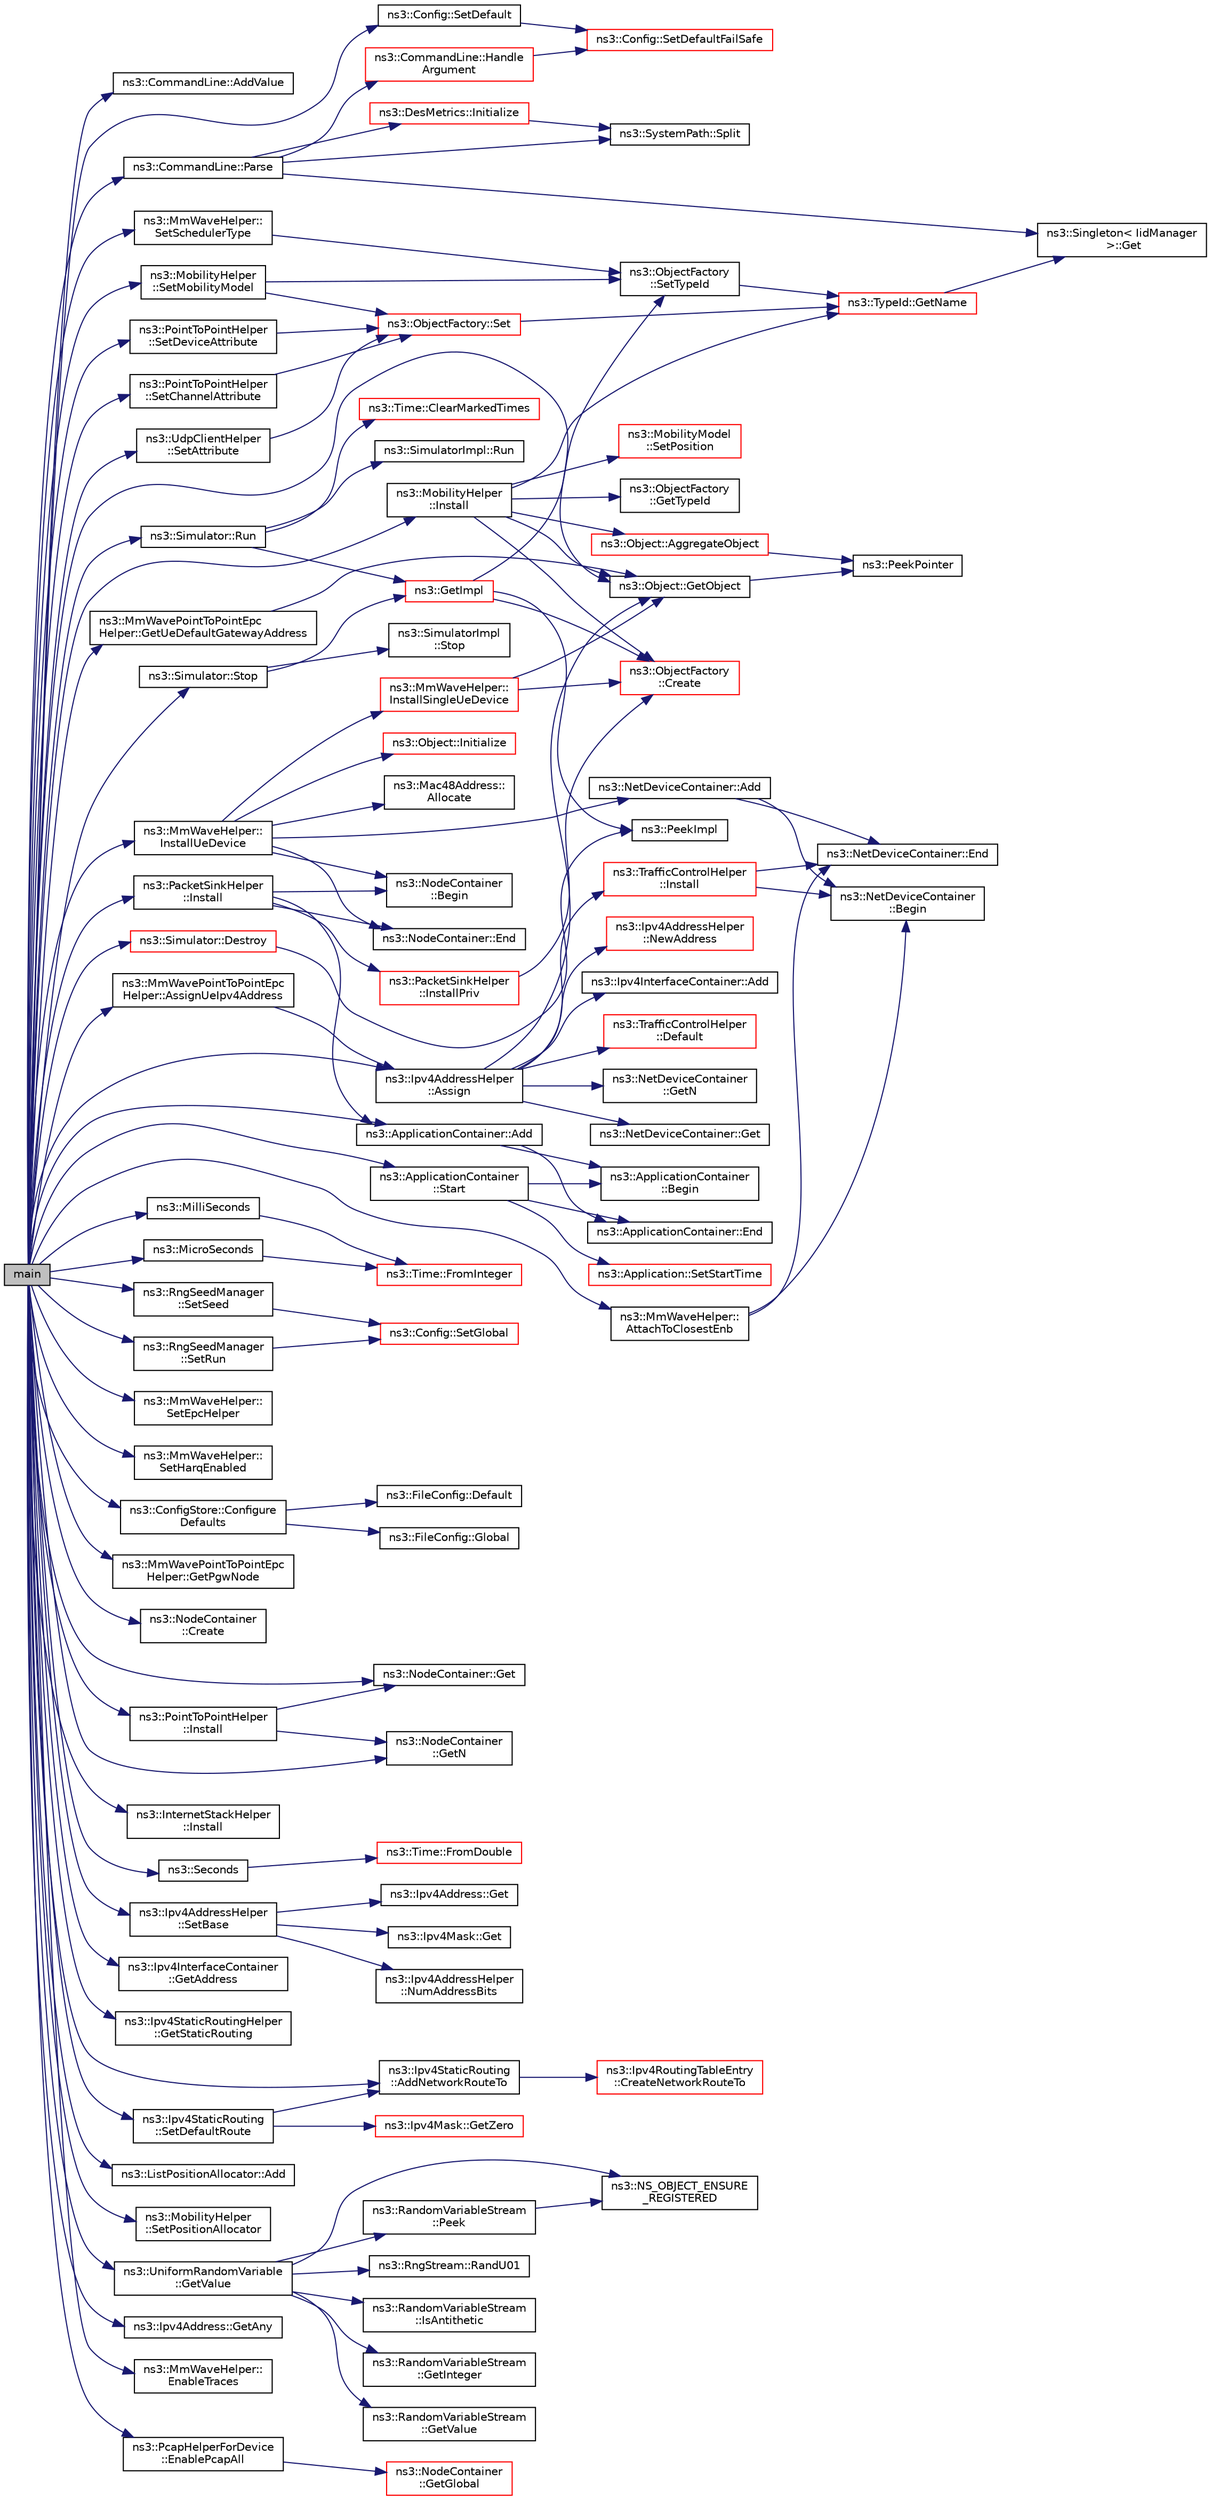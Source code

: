 digraph "main"
{
  edge [fontname="Helvetica",fontsize="10",labelfontname="Helvetica",labelfontsize="10"];
  node [fontname="Helvetica",fontsize="10",shape=record];
  rankdir="LR";
  Node1 [label="main",height=0.2,width=0.4,color="black", fillcolor="grey75", style="filled", fontcolor="black"];
  Node1 -> Node2 [color="midnightblue",fontsize="10",style="solid"];
  Node2 [label="ns3::CommandLine::AddValue",height=0.2,width=0.4,color="black", fillcolor="white", style="filled",URL="$dc/d87/classns3_1_1CommandLine.html#addcfb546c7ad4c8bd0965654d55beb8e"];
  Node1 -> Node3 [color="midnightblue",fontsize="10",style="solid"];
  Node3 [label="ns3::CommandLine::Parse",height=0.2,width=0.4,color="black", fillcolor="white", style="filled",URL="$dc/d87/classns3_1_1CommandLine.html#a5c10b85b3207e5ecb48d907966923156"];
  Node3 -> Node4 [color="midnightblue",fontsize="10",style="solid"];
  Node4 [label="ns3::SystemPath::Split",height=0.2,width=0.4,color="black", fillcolor="white", style="filled",URL="$d0/dde/group__systempath.html#ga523072e05da63b63113d1bea840edf1a"];
  Node3 -> Node5 [color="midnightblue",fontsize="10",style="solid"];
  Node5 [label="ns3::CommandLine::Handle\lArgument",height=0.2,width=0.4,color="red", fillcolor="white", style="filled",URL="$dc/d87/classns3_1_1CommandLine.html#a527b83304a3c713f3e84711a8a2185a7"];
  Node5 -> Node6 [color="midnightblue",fontsize="10",style="solid"];
  Node6 [label="ns3::Config::SetDefaultFailSafe",height=0.2,width=0.4,color="red", fillcolor="white", style="filled",URL="$d1/d44/group__config.html#ga54361b707f31481b11d19f03495cb045"];
  Node3 -> Node7 [color="midnightblue",fontsize="10",style="solid"];
  Node7 [label="ns3::Singleton\< IidManager\l \>::Get",height=0.2,width=0.4,color="black", fillcolor="white", style="filled",URL="$d8/d77/classns3_1_1Singleton.html#a80a2cd3c25a27ea72add7a9f7a141ffa"];
  Node3 -> Node8 [color="midnightblue",fontsize="10",style="solid"];
  Node8 [label="ns3::DesMetrics::Initialize",height=0.2,width=0.4,color="red", fillcolor="white", style="filled",URL="$d5/d69/classns3_1_1DesMetrics.html#a63bf3891d9fd2cf8c76b375b3db67756"];
  Node8 -> Node4 [color="midnightblue",fontsize="10",style="solid"];
  Node1 -> Node9 [color="midnightblue",fontsize="10",style="solid"];
  Node9 [label="ns3::Config::SetDefault",height=0.2,width=0.4,color="black", fillcolor="white", style="filled",URL="$d1/d44/group__config.html#ga2e7882df849d8ba4aaad31c934c40c06"];
  Node9 -> Node6 [color="midnightblue",fontsize="10",style="solid"];
  Node1 -> Node10 [color="midnightblue",fontsize="10",style="solid"];
  Node10 [label="ns3::MilliSeconds",height=0.2,width=0.4,color="black", fillcolor="white", style="filled",URL="$d1/dec/group__timecivil.html#gaf26127cf4571146b83a92ee18679c7a9"];
  Node10 -> Node11 [color="midnightblue",fontsize="10",style="solid"];
  Node11 [label="ns3::Time::FromInteger",height=0.2,width=0.4,color="red", fillcolor="white", style="filled",URL="$dc/d04/classns3_1_1Time.html#a3e742c67b2764e75ff95f9b754d43fe9"];
  Node1 -> Node12 [color="midnightblue",fontsize="10",style="solid"];
  Node12 [label="ns3::MicroSeconds",height=0.2,width=0.4,color="black", fillcolor="white", style="filled",URL="$d1/dec/group__timecivil.html#ga17465a639c8d1464e76538afdd78a9f0"];
  Node12 -> Node11 [color="midnightblue",fontsize="10",style="solid"];
  Node1 -> Node13 [color="midnightblue",fontsize="10",style="solid"];
  Node13 [label="ns3::RngSeedManager\l::SetSeed",height=0.2,width=0.4,color="black", fillcolor="white", style="filled",URL="$d2/d74/classns3_1_1RngSeedManager.html#ab2a95901871c7b47a3dcf0f70adc58f4",tooltip="Set the seed. "];
  Node13 -> Node14 [color="midnightblue",fontsize="10",style="solid"];
  Node14 [label="ns3::Config::SetGlobal",height=0.2,width=0.4,color="red", fillcolor="white", style="filled",URL="$d1/d44/group__config.html#ga0e12663a7bd119b65d0a219a578f2a3c"];
  Node1 -> Node15 [color="midnightblue",fontsize="10",style="solid"];
  Node15 [label="ns3::RngSeedManager\l::SetRun",height=0.2,width=0.4,color="black", fillcolor="white", style="filled",URL="$d2/d74/classns3_1_1RngSeedManager.html#a14c9a839f8141b0e9ec2af0e96d68263",tooltip="Set the run number of simulation. "];
  Node15 -> Node14 [color="midnightblue",fontsize="10",style="solid"];
  Node1 -> Node16 [color="midnightblue",fontsize="10",style="solid"];
  Node16 [label="ns3::MmWaveHelper::\lSetSchedulerType",height=0.2,width=0.4,color="black", fillcolor="white", style="filled",URL="$dd/d6b/classns3_1_1MmWaveHelper.html#ae38f5e96d749ab63dda7746f43dfbe84"];
  Node16 -> Node17 [color="midnightblue",fontsize="10",style="solid"];
  Node17 [label="ns3::ObjectFactory\l::SetTypeId",height=0.2,width=0.4,color="black", fillcolor="white", style="filled",URL="$d5/d0d/classns3_1_1ObjectFactory.html#a77dcd099064038a1eb7a6b8251229ec3"];
  Node17 -> Node18 [color="midnightblue",fontsize="10",style="solid"];
  Node18 [label="ns3::TypeId::GetName",height=0.2,width=0.4,color="red", fillcolor="white", style="filled",URL="$d6/d11/classns3_1_1TypeId.html#aa3c41c79ae428b3cb396a9c6bb3ef314"];
  Node18 -> Node7 [color="midnightblue",fontsize="10",style="solid"];
  Node1 -> Node19 [color="midnightblue",fontsize="10",style="solid"];
  Node19 [label="ns3::MmWaveHelper::\lSetEpcHelper",height=0.2,width=0.4,color="black", fillcolor="white", style="filled",URL="$dd/d6b/classns3_1_1MmWaveHelper.html#a54fc98a649a710153b479d0878558733"];
  Node1 -> Node20 [color="midnightblue",fontsize="10",style="solid"];
  Node20 [label="ns3::MmWaveHelper::\lSetHarqEnabled",height=0.2,width=0.4,color="black", fillcolor="white", style="filled",URL="$dd/d6b/classns3_1_1MmWaveHelper.html#af211a02952ab5f4eabe0219cf53e7e1c"];
  Node1 -> Node21 [color="midnightblue",fontsize="10",style="solid"];
  Node21 [label="ns3::ConfigStore::Configure\lDefaults",height=0.2,width=0.4,color="black", fillcolor="white", style="filled",URL="$da/d51/classns3_1_1ConfigStore.html#a0a6137574d7c847c3823af8b9d1bb886"];
  Node21 -> Node22 [color="midnightblue",fontsize="10",style="solid"];
  Node22 [label="ns3::FileConfig::Default",height=0.2,width=0.4,color="black", fillcolor="white", style="filled",URL="$d7/de3/classns3_1_1FileConfig.html#ae941d782f2460fc3ac7d7f49c34d0297"];
  Node21 -> Node23 [color="midnightblue",fontsize="10",style="solid"];
  Node23 [label="ns3::FileConfig::Global",height=0.2,width=0.4,color="black", fillcolor="white", style="filled",URL="$d7/de3/classns3_1_1FileConfig.html#a71bddfbf5768f102190f98c45c320019"];
  Node1 -> Node24 [color="midnightblue",fontsize="10",style="solid"];
  Node24 [label="ns3::MmWavePointToPointEpc\lHelper::GetPgwNode",height=0.2,width=0.4,color="black", fillcolor="white", style="filled",URL="$db/dca/classns3_1_1MmWavePointToPointEpcHelper.html#a586f072ee5b09376531ba605b3fed05f"];
  Node1 -> Node25 [color="midnightblue",fontsize="10",style="solid"];
  Node25 [label="ns3::NodeContainer\l::Create",height=0.2,width=0.4,color="black", fillcolor="white", style="filled",URL="$df/d97/classns3_1_1NodeContainer.html#a787f059e2813e8b951cc6914d11dfe69",tooltip="Create n nodes and append pointers to them to the end of this NodeContainer. "];
  Node1 -> Node26 [color="midnightblue",fontsize="10",style="solid"];
  Node26 [label="ns3::NodeContainer::Get",height=0.2,width=0.4,color="black", fillcolor="white", style="filled",URL="$df/d97/classns3_1_1NodeContainer.html#a9ed96e2ecc22e0f5a3d4842eb9bf90bf",tooltip="Get the Ptr<Node> stored in this container at a given index. "];
  Node1 -> Node27 [color="midnightblue",fontsize="10",style="solid"];
  Node27 [label="ns3::InternetStackHelper\l::Install",height=0.2,width=0.4,color="black", fillcolor="white", style="filled",URL="$da/d33/classns3_1_1InternetStackHelper.html#a6645b412f31283d2d9bc3d8a95cebbc0"];
  Node1 -> Node28 [color="midnightblue",fontsize="10",style="solid"];
  Node28 [label="ns3::PointToPointHelper\l::SetDeviceAttribute",height=0.2,width=0.4,color="black", fillcolor="white", style="filled",URL="$d5/d0d/classns3_1_1PointToPointHelper.html#a4577f5ab8c387e5528af2e0fbab1152e"];
  Node28 -> Node29 [color="midnightblue",fontsize="10",style="solid"];
  Node29 [label="ns3::ObjectFactory::Set",height=0.2,width=0.4,color="red", fillcolor="white", style="filled",URL="$d5/d0d/classns3_1_1ObjectFactory.html#aef5c0d5019c96bdf01cefd1ff83f4a68"];
  Node29 -> Node18 [color="midnightblue",fontsize="10",style="solid"];
  Node1 -> Node30 [color="midnightblue",fontsize="10",style="solid"];
  Node30 [label="ns3::PointToPointHelper\l::SetChannelAttribute",height=0.2,width=0.4,color="black", fillcolor="white", style="filled",URL="$d5/d0d/classns3_1_1PointToPointHelper.html#a6b5317fd17fb61e5a53f8d66a90b63b9"];
  Node30 -> Node29 [color="midnightblue",fontsize="10",style="solid"];
  Node1 -> Node31 [color="midnightblue",fontsize="10",style="solid"];
  Node31 [label="ns3::Seconds",height=0.2,width=0.4,color="black", fillcolor="white", style="filled",URL="$d1/dec/group__timecivil.html#ga33c34b816f8ff6628e33d5c8e9713b9e"];
  Node31 -> Node32 [color="midnightblue",fontsize="10",style="solid"];
  Node32 [label="ns3::Time::FromDouble",height=0.2,width=0.4,color="red", fillcolor="white", style="filled",URL="$dc/d04/classns3_1_1Time.html#a60e845f4a74e62495b86356afe604cb4"];
  Node1 -> Node33 [color="midnightblue",fontsize="10",style="solid"];
  Node33 [label="ns3::PointToPointHelper\l::Install",height=0.2,width=0.4,color="black", fillcolor="white", style="filled",URL="$d5/d0d/classns3_1_1PointToPointHelper.html#ab9162fea3e88722666fed1106df1f9ec"];
  Node33 -> Node34 [color="midnightblue",fontsize="10",style="solid"];
  Node34 [label="ns3::NodeContainer\l::GetN",height=0.2,width=0.4,color="black", fillcolor="white", style="filled",URL="$df/d97/classns3_1_1NodeContainer.html#aed647ac56d0407a7706aba02eb44b951",tooltip="Get the number of Ptr<Node> stored in this container. "];
  Node33 -> Node26 [color="midnightblue",fontsize="10",style="solid"];
  Node1 -> Node35 [color="midnightblue",fontsize="10",style="solid"];
  Node35 [label="ns3::Ipv4AddressHelper\l::SetBase",height=0.2,width=0.4,color="black", fillcolor="white", style="filled",URL="$d2/dae/classns3_1_1Ipv4AddressHelper.html#acf7b16dd25bac67e00f5e25f90a9a035",tooltip="Set the base network number, network mask and base address. "];
  Node35 -> Node36 [color="midnightblue",fontsize="10",style="solid"];
  Node36 [label="ns3::Ipv4Address::Get",height=0.2,width=0.4,color="black", fillcolor="white", style="filled",URL="$de/d55/classns3_1_1Ipv4Address.html#ae65810a69898982e927b83660d3bc4d8"];
  Node35 -> Node37 [color="midnightblue",fontsize="10",style="solid"];
  Node37 [label="ns3::Ipv4Mask::Get",height=0.2,width=0.4,color="black", fillcolor="white", style="filled",URL="$d5/df8/classns3_1_1Ipv4Mask.html#ac557d10d9807bbc022ed64e2b929b2db"];
  Node35 -> Node38 [color="midnightblue",fontsize="10",style="solid"];
  Node38 [label="ns3::Ipv4AddressHelper\l::NumAddressBits",height=0.2,width=0.4,color="black", fillcolor="white", style="filled",URL="$d2/dae/classns3_1_1Ipv4AddressHelper.html#a6da9d5543922d9b6c9bfe38934d5dfc4",tooltip="Returns the number of address bits (hostpart) for a given netmask. "];
  Node1 -> Node39 [color="midnightblue",fontsize="10",style="solid"];
  Node39 [label="ns3::Ipv4AddressHelper\l::Assign",height=0.2,width=0.4,color="black", fillcolor="white", style="filled",URL="$d2/dae/classns3_1_1Ipv4AddressHelper.html#af8e7f4a1a7e74c00014a1eac445a27af",tooltip="Assign IP addresses to the net devices specified in the container based on the current network prefix..."];
  Node39 -> Node40 [color="midnightblue",fontsize="10",style="solid"];
  Node40 [label="ns3::NetDeviceContainer\l::GetN",height=0.2,width=0.4,color="black", fillcolor="white", style="filled",URL="$d9/d94/classns3_1_1NetDeviceContainer.html#a74cafc212479bc38976bebd118e856b9",tooltip="Get the number of Ptr<NetDevice> stored in this container. "];
  Node39 -> Node41 [color="midnightblue",fontsize="10",style="solid"];
  Node41 [label="ns3::NetDeviceContainer::Get",height=0.2,width=0.4,color="black", fillcolor="white", style="filled",URL="$d9/d94/classns3_1_1NetDeviceContainer.html#a677d62594b5c9d2dea155cc5045f4d0b",tooltip="Get the Ptr<NetDevice> stored in this container at a given index. "];
  Node39 -> Node42 [color="midnightblue",fontsize="10",style="solid"];
  Node42 [label="ns3::Object::GetObject",height=0.2,width=0.4,color="black", fillcolor="white", style="filled",URL="$d9/d77/classns3_1_1Object.html#a13e18c00017096c8381eb651d5bd0783"];
  Node42 -> Node43 [color="midnightblue",fontsize="10",style="solid"];
  Node43 [label="ns3::PeekPointer",height=0.2,width=0.4,color="black", fillcolor="white", style="filled",URL="$d7/d2e/namespacens3.html#af2a7557fe9afdd98d8f6f8f6e412cf5a"];
  Node39 -> Node44 [color="midnightblue",fontsize="10",style="solid"];
  Node44 [label="ns3::Ipv4AddressHelper\l::NewAddress",height=0.2,width=0.4,color="red", fillcolor="white", style="filled",URL="$d2/dae/classns3_1_1Ipv4AddressHelper.html#a9d6bc3cd8def204f9c253fce666b2edd",tooltip="Increment the IP address counter used to allocate IP addresses. "];
  Node39 -> Node45 [color="midnightblue",fontsize="10",style="solid"];
  Node45 [label="ns3::Ipv4InterfaceContainer::Add",height=0.2,width=0.4,color="black", fillcolor="white", style="filled",URL="$d6/d02/classns3_1_1Ipv4InterfaceContainer.html#ae5e7881307c8d49c7606669ded6ac3d6"];
  Node39 -> Node46 [color="midnightblue",fontsize="10",style="solid"];
  Node46 [label="ns3::TrafficControlHelper\l::Default",height=0.2,width=0.4,color="red", fillcolor="white", style="filled",URL="$d7/df9/classns3_1_1TrafficControlHelper.html#afa16cd2a1209beb1c18fa5e8153ba8b8"];
  Node39 -> Node47 [color="midnightblue",fontsize="10",style="solid"];
  Node47 [label="ns3::TrafficControlHelper\l::Install",height=0.2,width=0.4,color="red", fillcolor="white", style="filled",URL="$d7/df9/classns3_1_1TrafficControlHelper.html#a0aa6a8e2fbb1c196589e16f48c99f0b9"];
  Node47 -> Node48 [color="midnightblue",fontsize="10",style="solid"];
  Node48 [label="ns3::NetDeviceContainer\l::Begin",height=0.2,width=0.4,color="black", fillcolor="white", style="filled",URL="$d9/d94/classns3_1_1NetDeviceContainer.html#ad5aac47677fe7277e232bdec5b48a8fc",tooltip="Get an iterator which refers to the first NetDevice in the container. "];
  Node47 -> Node49 [color="midnightblue",fontsize="10",style="solid"];
  Node49 [label="ns3::NetDeviceContainer::End",height=0.2,width=0.4,color="black", fillcolor="white", style="filled",URL="$d9/d94/classns3_1_1NetDeviceContainer.html#a8af596b06daf9613da60b4379861d770",tooltip="Get an iterator which indicates past-the-last NetDevice in the container. "];
  Node1 -> Node50 [color="midnightblue",fontsize="10",style="solid"];
  Node50 [label="ns3::Ipv4InterfaceContainer\l::GetAddress",height=0.2,width=0.4,color="black", fillcolor="white", style="filled",URL="$d6/d02/classns3_1_1Ipv4InterfaceContainer.html#ae63208dcd222be986822937ee4aa828c"];
  Node1 -> Node51 [color="midnightblue",fontsize="10",style="solid"];
  Node51 [label="ns3::Ipv4StaticRoutingHelper\l::GetStaticRouting",height=0.2,width=0.4,color="black", fillcolor="white", style="filled",URL="$d5/d6c/classns3_1_1Ipv4StaticRoutingHelper.html#a731206e50d305695dac7fb2ef963a4bb"];
  Node1 -> Node42 [color="midnightblue",fontsize="10",style="solid"];
  Node1 -> Node52 [color="midnightblue",fontsize="10",style="solid"];
  Node52 [label="ns3::Ipv4StaticRouting\l::AddNetworkRouteTo",height=0.2,width=0.4,color="black", fillcolor="white", style="filled",URL="$dd/d2d/classns3_1_1Ipv4StaticRouting.html#a8bf5eaa7ba49fe33c78c70d5560b6c39",tooltip="Add a network route to the static routing table. "];
  Node52 -> Node53 [color="midnightblue",fontsize="10",style="solid"];
  Node53 [label="ns3::Ipv4RoutingTableEntry\l::CreateNetworkRouteTo",height=0.2,width=0.4,color="red", fillcolor="white", style="filled",URL="$d5/d90/classns3_1_1Ipv4RoutingTableEntry.html#abe3447a00495ded05ab095673531947a"];
  Node1 -> Node54 [color="midnightblue",fontsize="10",style="solid"];
  Node54 [label="ns3::ListPositionAllocator::Add",height=0.2,width=0.4,color="black", fillcolor="white", style="filled",URL="$d4/d95/classns3_1_1ListPositionAllocator.html#a460e82f015ac012a73ba0ea0cccb3486",tooltip="Add a position to the list of positions. "];
  Node1 -> Node55 [color="midnightblue",fontsize="10",style="solid"];
  Node55 [label="ns3::MobilityHelper\l::SetMobilityModel",height=0.2,width=0.4,color="black", fillcolor="white", style="filled",URL="$d8/def/classns3_1_1MobilityHelper.html#a030275011b6f40682e70534d30280aba"];
  Node55 -> Node17 [color="midnightblue",fontsize="10",style="solid"];
  Node55 -> Node29 [color="midnightblue",fontsize="10",style="solid"];
  Node1 -> Node56 [color="midnightblue",fontsize="10",style="solid"];
  Node56 [label="ns3::MobilityHelper\l::SetPositionAllocator",height=0.2,width=0.4,color="black", fillcolor="white", style="filled",URL="$d8/def/classns3_1_1MobilityHelper.html#ac59d5295076be3cc11021566713a28c5"];
  Node1 -> Node57 [color="midnightblue",fontsize="10",style="solid"];
  Node57 [label="ns3::MobilityHelper\l::Install",height=0.2,width=0.4,color="black", fillcolor="white", style="filled",URL="$d8/def/classns3_1_1MobilityHelper.html#a07737960ee95c0777109cf2994dd97ae",tooltip="\"Layout\" a single node according to the current position allocator type. "];
  Node57 -> Node42 [color="midnightblue",fontsize="10",style="solid"];
  Node57 -> Node58 [color="midnightblue",fontsize="10",style="solid"];
  Node58 [label="ns3::ObjectFactory\l::Create",height=0.2,width=0.4,color="red", fillcolor="white", style="filled",URL="$d5/d0d/classns3_1_1ObjectFactory.html#a18152e93f0a6fe184ed7300cb31e9896"];
  Node57 -> Node59 [color="midnightblue",fontsize="10",style="solid"];
  Node59 [label="ns3::ObjectFactory\l::GetTypeId",height=0.2,width=0.4,color="black", fillcolor="white", style="filled",URL="$d5/d0d/classns3_1_1ObjectFactory.html#a14baab41e2bd984a3eee543b8d8086d7"];
  Node57 -> Node18 [color="midnightblue",fontsize="10",style="solid"];
  Node57 -> Node60 [color="midnightblue",fontsize="10",style="solid"];
  Node60 [label="ns3::Object::AggregateObject",height=0.2,width=0.4,color="red", fillcolor="white", style="filled",URL="$d9/d77/classns3_1_1Object.html#a79dd435d300f3deca814553f561a2922"];
  Node60 -> Node43 [color="midnightblue",fontsize="10",style="solid"];
  Node57 -> Node61 [color="midnightblue",fontsize="10",style="solid"];
  Node61 [label="ns3::MobilityModel\l::SetPosition",height=0.2,width=0.4,color="red", fillcolor="white", style="filled",URL="$d4/dc5/classns3_1_1MobilityModel.html#ac584b3d5a309709d2f13ed6ada1e7640"];
  Node1 -> Node62 [color="midnightblue",fontsize="10",style="solid"];
  Node62 [label="ns3::UniformRandomVariable\l::GetValue",height=0.2,width=0.4,color="black", fillcolor="white", style="filled",URL="$d0/d5b/classns3_1_1UniformRandomVariable.html#a03822d8c86ac51e9aa83bbc73041386b",tooltip="Get the next random value, as a double in the specified range . "];
  Node62 -> Node63 [color="midnightblue",fontsize="10",style="solid"];
  Node63 [label="ns3::RandomVariableStream\l::Peek",height=0.2,width=0.4,color="black", fillcolor="white", style="filled",URL="$dc/daa/classns3_1_1RandomVariableStream.html#ac5aa8d691c061bcc88a909dc9b479222",tooltip="Get the pointer to the underlying RNG stream. "];
  Node63 -> Node64 [color="midnightblue",fontsize="10",style="solid"];
  Node64 [label="ns3::NS_OBJECT_ENSURE\l_REGISTERED",height=0.2,width=0.4,color="black", fillcolor="white", style="filled",URL="$d7/d2e/namespacens3.html#ac633cbd86ee5879afd4312a843a9ff8c"];
  Node62 -> Node65 [color="midnightblue",fontsize="10",style="solid"];
  Node65 [label="ns3::RngStream::RandU01",height=0.2,width=0.4,color="black", fillcolor="white", style="filled",URL="$da/d35/classns3_1_1RngStream.html#a46be36426b8bc712e9de468b63558c22"];
  Node62 -> Node66 [color="midnightblue",fontsize="10",style="solid"];
  Node66 [label="ns3::RandomVariableStream\l::IsAntithetic",height=0.2,width=0.4,color="black", fillcolor="white", style="filled",URL="$dc/daa/classns3_1_1RandomVariableStream.html#a7bf5175d624b14bd023f8c4f78bc5fd7",tooltip="Check if antithetic values will be generated. "];
  Node62 -> Node67 [color="midnightblue",fontsize="10",style="solid"];
  Node67 [label="ns3::RandomVariableStream\l::GetInteger",height=0.2,width=0.4,color="black", fillcolor="white", style="filled",URL="$dc/daa/classns3_1_1RandomVariableStream.html#a66cd94e6305ce7f000f1a9ff0fcb9aef",tooltip="Get the next random value as an integer drawn from the distribution. "];
  Node62 -> Node68 [color="midnightblue",fontsize="10",style="solid"];
  Node68 [label="ns3::RandomVariableStream\l::GetValue",height=0.2,width=0.4,color="black", fillcolor="white", style="filled",URL="$dc/daa/classns3_1_1RandomVariableStream.html#a4fa5944dc4cb11544e661ed23072b36c",tooltip="Get the next random value as a double drawn from the distribution. "];
  Node62 -> Node64 [color="midnightblue",fontsize="10",style="solid"];
  Node1 -> Node69 [color="midnightblue",fontsize="10",style="solid"];
  Node69 [label="ns3::MmWaveHelper::\lInstallUeDevice",height=0.2,width=0.4,color="black", fillcolor="white", style="filled",URL="$dd/d6b/classns3_1_1MmWaveHelper.html#a9311c819d7ee539c8710c5b7e98df37a"];
  Node69 -> Node70 [color="midnightblue",fontsize="10",style="solid"];
  Node70 [label="ns3::Object::Initialize",height=0.2,width=0.4,color="red", fillcolor="white", style="filled",URL="$d9/d77/classns3_1_1Object.html#af4411cb29971772fcd09203474a95078"];
  Node69 -> Node71 [color="midnightblue",fontsize="10",style="solid"];
  Node71 [label="ns3::NodeContainer\l::Begin",height=0.2,width=0.4,color="black", fillcolor="white", style="filled",URL="$df/d97/classns3_1_1NodeContainer.html#adf0f639aff139db107526288777eb533",tooltip="Get an iterator which refers to the first Node in the container. "];
  Node69 -> Node72 [color="midnightblue",fontsize="10",style="solid"];
  Node72 [label="ns3::NodeContainer::End",height=0.2,width=0.4,color="black", fillcolor="white", style="filled",URL="$df/d97/classns3_1_1NodeContainer.html#a8ea0bcac137597d192c5e6b95ca60464",tooltip="Get an iterator which indicates past-the-last Node in the container. "];
  Node69 -> Node73 [color="midnightblue",fontsize="10",style="solid"];
  Node73 [label="ns3::MmWaveHelper::\lInstallSingleUeDevice",height=0.2,width=0.4,color="red", fillcolor="white", style="filled",URL="$dd/d6b/classns3_1_1MmWaveHelper.html#a2a37293b8b5542851f3c74cec20d44df"];
  Node73 -> Node58 [color="midnightblue",fontsize="10",style="solid"];
  Node73 -> Node42 [color="midnightblue",fontsize="10",style="solid"];
  Node69 -> Node74 [color="midnightblue",fontsize="10",style="solid"];
  Node74 [label="ns3::Mac48Address::\lAllocate",height=0.2,width=0.4,color="black", fillcolor="white", style="filled",URL="$db/dee/classns3_1_1Mac48Address.html#a203b53c035649c0d4881fa1115aa2cdb"];
  Node69 -> Node75 [color="midnightblue",fontsize="10",style="solid"];
  Node75 [label="ns3::NetDeviceContainer::Add",height=0.2,width=0.4,color="black", fillcolor="white", style="filled",URL="$d9/d94/classns3_1_1NetDeviceContainer.html#a7ca8bc1d7ec00fd4fcc63869987fbda5",tooltip="Append the contents of another NetDeviceContainer to the end of this container. "];
  Node75 -> Node48 [color="midnightblue",fontsize="10",style="solid"];
  Node75 -> Node49 [color="midnightblue",fontsize="10",style="solid"];
  Node1 -> Node76 [color="midnightblue",fontsize="10",style="solid"];
  Node76 [label="ns3::MmWavePointToPointEpc\lHelper::AssignUeIpv4Address",height=0.2,width=0.4,color="black", fillcolor="white", style="filled",URL="$db/dca/classns3_1_1MmWavePointToPointEpcHelper.html#ad96757d4c63d33f683dce1b5d6bca3b9"];
  Node76 -> Node39 [color="midnightblue",fontsize="10",style="solid"];
  Node1 -> Node34 [color="midnightblue",fontsize="10",style="solid"];
  Node1 -> Node77 [color="midnightblue",fontsize="10",style="solid"];
  Node77 [label="ns3::Ipv4StaticRouting\l::SetDefaultRoute",height=0.2,width=0.4,color="black", fillcolor="white", style="filled",URL="$dd/d2d/classns3_1_1Ipv4StaticRouting.html#aee30fa3246c2b42f122dabdff2725331",tooltip="Add a default route to the static routing table. "];
  Node77 -> Node52 [color="midnightblue",fontsize="10",style="solid"];
  Node77 -> Node78 [color="midnightblue",fontsize="10",style="solid"];
  Node78 [label="ns3::Ipv4Mask::GetZero",height=0.2,width=0.4,color="red", fillcolor="white", style="filled",URL="$d5/df8/classns3_1_1Ipv4Mask.html#ac2dda492011ede8350008d753d278998"];
  Node1 -> Node79 [color="midnightblue",fontsize="10",style="solid"];
  Node79 [label="ns3::MmWavePointToPointEpc\lHelper::GetUeDefaultGatewayAddress",height=0.2,width=0.4,color="black", fillcolor="white", style="filled",URL="$db/dca/classns3_1_1MmWavePointToPointEpcHelper.html#afefac14ad79ff059b052305013d2beb3"];
  Node79 -> Node42 [color="midnightblue",fontsize="10",style="solid"];
  Node1 -> Node80 [color="midnightblue",fontsize="10",style="solid"];
  Node80 [label="ns3::MmWaveHelper::\lAttachToClosestEnb",height=0.2,width=0.4,color="black", fillcolor="white", style="filled",URL="$dd/d6b/classns3_1_1MmWaveHelper.html#a202baea67b0af0d4fb6069de73766dc6"];
  Node80 -> Node48 [color="midnightblue",fontsize="10",style="solid"];
  Node80 -> Node49 [color="midnightblue",fontsize="10",style="solid"];
  Node1 -> Node81 [color="midnightblue",fontsize="10",style="solid"];
  Node81 [label="ns3::Ipv4Address::GetAny",height=0.2,width=0.4,color="black", fillcolor="white", style="filled",URL="$de/d55/classns3_1_1Ipv4Address.html#a7a39b330c8e701183a411d5779fca1a4"];
  Node1 -> Node82 [color="midnightblue",fontsize="10",style="solid"];
  Node82 [label="ns3::ApplicationContainer::Add",height=0.2,width=0.4,color="black", fillcolor="white", style="filled",URL="$d9/dad/classns3_1_1ApplicationContainer.html#ad09ab1a1ad5849d518d5f4c262e38152",tooltip="Append the contents of another ApplicationContainer to the end of this container. ..."];
  Node82 -> Node83 [color="midnightblue",fontsize="10",style="solid"];
  Node83 [label="ns3::ApplicationContainer\l::Begin",height=0.2,width=0.4,color="black", fillcolor="white", style="filled",URL="$d9/dad/classns3_1_1ApplicationContainer.html#ae37428fe2d14afe32cb1a3eecfab2e4e",tooltip="Get an iterator which refers to the first Application in the container. "];
  Node82 -> Node84 [color="midnightblue",fontsize="10",style="solid"];
  Node84 [label="ns3::ApplicationContainer::End",height=0.2,width=0.4,color="black", fillcolor="white", style="filled",URL="$d9/dad/classns3_1_1ApplicationContainer.html#aed3e63d94451be9779fb8d00d0461bfb",tooltip="Get an iterator which indicates past-the-last Application in the container. "];
  Node1 -> Node85 [color="midnightblue",fontsize="10",style="solid"];
  Node85 [label="ns3::PacketSinkHelper\l::Install",height=0.2,width=0.4,color="black", fillcolor="white", style="filled",URL="$d2/d7c/classns3_1_1PacketSinkHelper.html#a394059adb24348dd366ce703fc39bbdd"];
  Node85 -> Node71 [color="midnightblue",fontsize="10",style="solid"];
  Node85 -> Node72 [color="midnightblue",fontsize="10",style="solid"];
  Node85 -> Node82 [color="midnightblue",fontsize="10",style="solid"];
  Node85 -> Node86 [color="midnightblue",fontsize="10",style="solid"];
  Node86 [label="ns3::PacketSinkHelper\l::InstallPriv",height=0.2,width=0.4,color="red", fillcolor="white", style="filled",URL="$d2/d7c/classns3_1_1PacketSinkHelper.html#abae857f9a8fcbd64ea5a470d0b980371"];
  Node86 -> Node58 [color="midnightblue",fontsize="10",style="solid"];
  Node1 -> Node87 [color="midnightblue",fontsize="10",style="solid"];
  Node87 [label="ns3::UdpClientHelper\l::SetAttribute",height=0.2,width=0.4,color="black", fillcolor="white", style="filled",URL="$db/d8a/classns3_1_1UdpClientHelper.html#a8bbae16a28f85ab3f3b5aa4642edfeae"];
  Node87 -> Node29 [color="midnightblue",fontsize="10",style="solid"];
  Node1 -> Node88 [color="midnightblue",fontsize="10",style="solid"];
  Node88 [label="ns3::ApplicationContainer\l::Start",height=0.2,width=0.4,color="black", fillcolor="white", style="filled",URL="$d9/dad/classns3_1_1ApplicationContainer.html#a8eff87926507020bbe3e1390358a54a7",tooltip="Arrange for all of the Applications in this container to Start() at the Time given as a parameter..."];
  Node88 -> Node83 [color="midnightblue",fontsize="10",style="solid"];
  Node88 -> Node84 [color="midnightblue",fontsize="10",style="solid"];
  Node88 -> Node89 [color="midnightblue",fontsize="10",style="solid"];
  Node89 [label="ns3::Application::SetStartTime",height=0.2,width=0.4,color="red", fillcolor="white", style="filled",URL="$d0/d46/classns3_1_1Application.html#a8360a49748e30c52ffdcc7a305c3cd48",tooltip="Specify application start time. "];
  Node1 -> Node90 [color="midnightblue",fontsize="10",style="solid"];
  Node90 [label="ns3::MmWaveHelper::\lEnableTraces",height=0.2,width=0.4,color="black", fillcolor="white", style="filled",URL="$dd/d6b/classns3_1_1MmWaveHelper.html#a4eae3871876b62965d612d9a56ed21bc"];
  Node1 -> Node91 [color="midnightblue",fontsize="10",style="solid"];
  Node91 [label="ns3::PcapHelperForDevice\l::EnablePcapAll",height=0.2,width=0.4,color="black", fillcolor="white", style="filled",URL="$d5/d03/classns3_1_1PcapHelperForDevice.html#a4ab183a2512120200d4a0e5d8ececd49",tooltip="Enable pcap output on each device (which is of the appropriate type) in the set of all nodes created ..."];
  Node91 -> Node92 [color="midnightblue",fontsize="10",style="solid"];
  Node92 [label="ns3::NodeContainer\l::GetGlobal",height=0.2,width=0.4,color="red", fillcolor="white", style="filled",URL="$df/d97/classns3_1_1NodeContainer.html#a687e8f9ceb74d0ce3b06591c9f44c9ed",tooltip="Create a NodeContainer that contains a list of all nodes created through NodeContainer::Create() and ..."];
  Node1 -> Node93 [color="midnightblue",fontsize="10",style="solid"];
  Node93 [label="ns3::Simulator::Stop",height=0.2,width=0.4,color="black", fillcolor="white", style="filled",URL="$d7/deb/classns3_1_1Simulator.html#a2335ba5b62e9066e893fecb21b7f6afd"];
  Node93 -> Node94 [color="midnightblue",fontsize="10",style="solid"];
  Node94 [label="ns3::GetImpl",height=0.2,width=0.4,color="red", fillcolor="white", style="filled",URL="$d4/d8b/group__simulator.html#ga42eb4eddad41528d4d99794a3dae3fd0",tooltip="Get the SimulatorImpl singleton. "];
  Node94 -> Node95 [color="midnightblue",fontsize="10",style="solid"];
  Node95 [label="ns3::PeekImpl",height=0.2,width=0.4,color="black", fillcolor="white", style="filled",URL="$d4/d8b/group__simulator.html#ga233c5c38de117e4e4a5a9cd168694792",tooltip="Get the static SimulatorImpl instance. "];
  Node94 -> Node17 [color="midnightblue",fontsize="10",style="solid"];
  Node94 -> Node58 [color="midnightblue",fontsize="10",style="solid"];
  Node93 -> Node96 [color="midnightblue",fontsize="10",style="solid"];
  Node96 [label="ns3::SimulatorImpl\l::Stop",height=0.2,width=0.4,color="black", fillcolor="white", style="filled",URL="$d2/d19/classns3_1_1SimulatorImpl.html#afbdfb2b01d0e62a7f681801f27820611"];
  Node1 -> Node97 [color="midnightblue",fontsize="10",style="solid"];
  Node97 [label="ns3::Simulator::Run",height=0.2,width=0.4,color="black", fillcolor="white", style="filled",URL="$d7/deb/classns3_1_1Simulator.html#a84be982e6d03b62c3dc3303c75a9b909"];
  Node97 -> Node98 [color="midnightblue",fontsize="10",style="solid"];
  Node98 [label="ns3::Time::ClearMarkedTimes",height=0.2,width=0.4,color="red", fillcolor="white", style="filled",URL="$dc/d04/classns3_1_1Time.html#a2fa8d441c8f509653b3ffa94cc20db91"];
  Node97 -> Node94 [color="midnightblue",fontsize="10",style="solid"];
  Node97 -> Node99 [color="midnightblue",fontsize="10",style="solid"];
  Node99 [label="ns3::SimulatorImpl::Run",height=0.2,width=0.4,color="black", fillcolor="white", style="filled",URL="$d2/d19/classns3_1_1SimulatorImpl.html#a4b5de814986948cca3658a84c9d671f6"];
  Node1 -> Node100 [color="midnightblue",fontsize="10",style="solid"];
  Node100 [label="ns3::Simulator::Destroy",height=0.2,width=0.4,color="red", fillcolor="white", style="filled",URL="$d7/deb/classns3_1_1Simulator.html#a2a056e59a6623225df0957eda0ee8252"];
  Node100 -> Node95 [color="midnightblue",fontsize="10",style="solid"];
}
